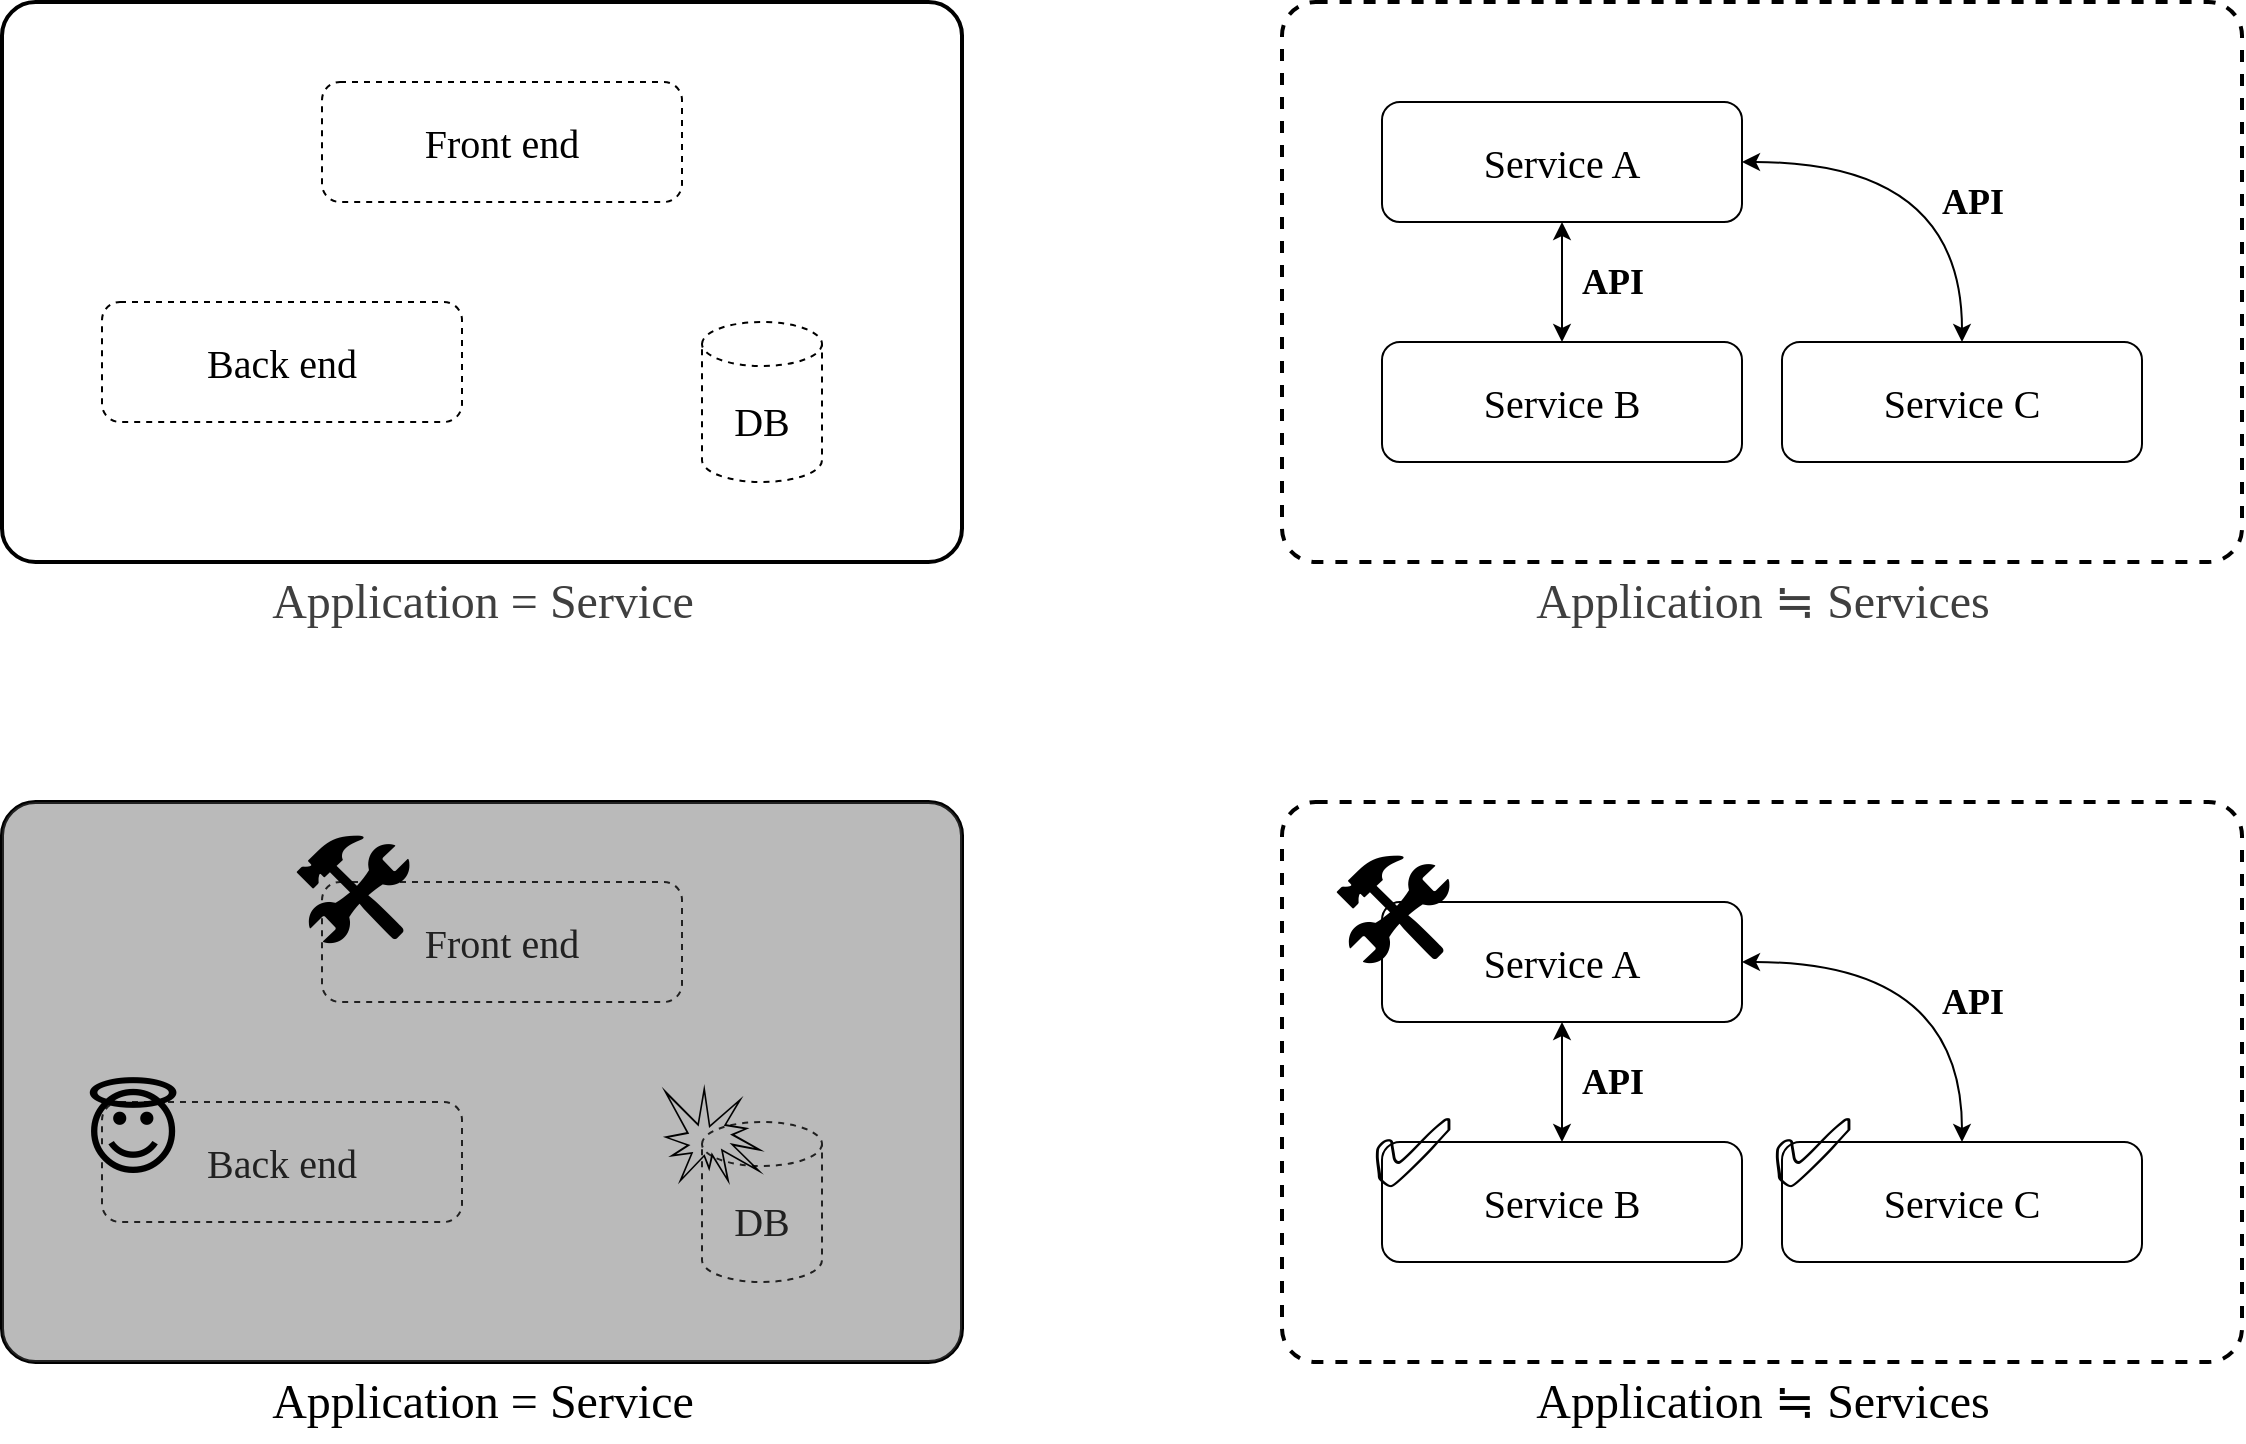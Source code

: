 <mxfile>
    <diagram name="ページ1" id="hKXQRzZGeD4a8s7fAWbX">
        <mxGraphModel dx="1006" dy="654" grid="1" gridSize="10" guides="1" tooltips="1" connect="1" arrows="1" fold="1" page="1" pageScale="1" pageWidth="2336" pageHeight="1654" math="0" shadow="0">
            <root>
                <mxCell id="0"/>
                <mxCell id="1" parent="0"/>
                <mxCell id="-Pul16ckeKqLMgaGqeRH-3" value="" style="rounded=1;whiteSpace=wrap;html=1;arcSize=6;fillColor=none;fontColor=#333333;strokeColor=#000000;dashed=1;strokeWidth=2;fontFamily=Zen Kaku Gothic New;fontSource=https%3A%2F%2Ffonts.googleapis.com%2Fcss%3Ffamily%3DZen%2BKaku%2BGothic%2BNew;" parent="1" vertex="1">
                    <mxGeometry x="880" y="80" width="480" height="280" as="geometry"/>
                </mxCell>
                <mxCell id="-Pul16ckeKqLMgaGqeRH-6" value="" style="edgeStyle=orthogonalEdgeStyle;rounded=0;orthogonalLoop=1;jettySize=auto;html=1;startArrow=classic;startFill=1;fontFamily=Zen Kaku Gothic New;fontSource=https%3A%2F%2Ffonts.googleapis.com%2Fcss%3Ffamily%3DZen%2BKaku%2BGothic%2BNew;" parent="1" source="-Pul16ckeKqLMgaGqeRH-1" target="-Pul16ckeKqLMgaGqeRH-2" edge="1">
                    <mxGeometry relative="1" as="geometry"/>
                </mxCell>
                <mxCell id="-Pul16ckeKqLMgaGqeRH-1" value="Service A" style="rounded=1;whiteSpace=wrap;html=1;fontFamily=Zen Kaku Gothic New;fontSource=https%3A%2F%2Ffonts.googleapis.com%2Fcss%3Ffamily%3DZen%2BKaku%2BGothic%2BNew;fontSize=20;" parent="1" vertex="1">
                    <mxGeometry x="930" y="130" width="180" height="60" as="geometry"/>
                </mxCell>
                <mxCell id="-Pul16ckeKqLMgaGqeRH-2" value="Service B" style="rounded=1;whiteSpace=wrap;html=1;fontFamily=Zen Kaku Gothic New;fontSource=https%3A%2F%2Ffonts.googleapis.com%2Fcss%3Ffamily%3DZen%2BKaku%2BGothic%2BNew;fontSize=20;" parent="1" vertex="1">
                    <mxGeometry x="930" y="250" width="180" height="60" as="geometry"/>
                </mxCell>
                <mxCell id="-Pul16ckeKqLMgaGqeRH-7" style="edgeStyle=orthogonalEdgeStyle;rounded=0;orthogonalLoop=1;jettySize=auto;html=1;entryX=1;entryY=0.5;entryDx=0;entryDy=0;startArrow=classic;startFill=1;jumpStyle=none;curved=1;fontFamily=Zen Kaku Gothic New;fontSource=https%3A%2F%2Ffonts.googleapis.com%2Fcss%3Ffamily%3DZen%2BKaku%2BGothic%2BNew;" parent="1" source="-Pul16ckeKqLMgaGqeRH-5" target="-Pul16ckeKqLMgaGqeRH-1" edge="1">
                    <mxGeometry relative="1" as="geometry">
                        <Array as="points">
                            <mxPoint x="1220" y="160"/>
                        </Array>
                    </mxGeometry>
                </mxCell>
                <mxCell id="-Pul16ckeKqLMgaGqeRH-5" value="Service C" style="rounded=1;whiteSpace=wrap;html=1;fontFamily=Zen Kaku Gothic New;fontSource=https%3A%2F%2Ffonts.googleapis.com%2Fcss%3Ffamily%3DZen%2BKaku%2BGothic%2BNew;fontSize=20;" parent="1" vertex="1">
                    <mxGeometry x="1130" y="250" width="180" height="60" as="geometry"/>
                </mxCell>
                <mxCell id="-Pul16ckeKqLMgaGqeRH-10" value="&lt;font style=&quot;font-size: 18px;&quot;&gt;API&lt;/font&gt;" style="text;html=1;align=center;verticalAlign=middle;resizable=0;points=[];autosize=1;strokeColor=none;fillColor=none;fontFamily=Zen Kaku Gothic New;fontSource=https%3A%2F%2Ffonts.googleapis.com%2Fcss%3Ffamily%3DZen%2BKaku%2BGothic%2BNew;fontStyle=1" parent="1" vertex="1">
                    <mxGeometry x="1200" y="160" width="50" height="40" as="geometry"/>
                </mxCell>
                <mxCell id="-Pul16ckeKqLMgaGqeRH-11" value="&lt;font style=&quot;font-size: 18px;&quot;&gt;API&lt;/font&gt;" style="text;html=1;align=center;verticalAlign=middle;resizable=0;points=[];autosize=1;strokeColor=none;fillColor=none;fontFamily=Zen Kaku Gothic New;fontSource=https%3A%2F%2Ffonts.googleapis.com%2Fcss%3Ffamily%3DZen%2BKaku%2BGothic%2BNew;fontStyle=1" parent="1" vertex="1">
                    <mxGeometry x="1020" y="200" width="50" height="40" as="geometry"/>
                </mxCell>
                <mxCell id="-Pul16ckeKqLMgaGqeRH-12" value="" style="rounded=1;whiteSpace=wrap;html=1;arcSize=6;strokeWidth=2;fontFamily=Zen Kaku Gothic New;fontSource=https%3A%2F%2Ffonts.googleapis.com%2Fcss%3Ffamily%3DZen%2BKaku%2BGothic%2BNew;" parent="1" vertex="1">
                    <mxGeometry x="240" y="80" width="480" height="280" as="geometry"/>
                </mxCell>
                <mxCell id="-Pul16ckeKqLMgaGqeRH-13" value="&lt;span style=&quot;color: rgb(63, 63, 63);&quot;&gt;Application ≒ Services&lt;/span&gt;" style="text;html=1;align=center;verticalAlign=middle;resizable=0;points=[];autosize=1;strokeColor=none;fillColor=none;fontSize=24;fontFamily=Zen Kaku Gothic New;fontSource=https%3A%2F%2Ffonts.googleapis.com%2Fcss%3Ffamily%3DZen%2BKaku%2BGothic%2BNew;" parent="1" vertex="1">
                    <mxGeometry x="990" y="360" width="260" height="40" as="geometry"/>
                </mxCell>
                <mxCell id="-Pul16ckeKqLMgaGqeRH-14" value="&lt;span style=&quot;color: rgb(63, 63, 63);&quot;&gt;Application = Service&lt;/span&gt;" style="text;html=1;align=center;verticalAlign=middle;resizable=0;points=[];autosize=1;strokeColor=none;fillColor=none;fontSize=24;fontFamily=Zen Kaku Gothic New;fontSource=https%3A%2F%2Ffonts.googleapis.com%2Fcss%3Ffamily%3DZen%2BKaku%2BGothic%2BNew;" parent="1" vertex="1">
                    <mxGeometry x="355" y="360" width="250" height="40" as="geometry"/>
                </mxCell>
                <mxCell id="-Pul16ckeKqLMgaGqeRH-15" value="Front end" style="rounded=1;whiteSpace=wrap;html=1;fontFamily=Zen Kaku Gothic New;fontSource=https%3A%2F%2Ffonts.googleapis.com%2Fcss%3Ffamily%3DZen%2BKaku%2BGothic%2BNew;fontSize=20;dashed=1;" parent="1" vertex="1">
                    <mxGeometry x="400" y="120" width="180" height="60" as="geometry"/>
                </mxCell>
                <mxCell id="-Pul16ckeKqLMgaGqeRH-16" value="Back end" style="rounded=1;whiteSpace=wrap;html=1;fontFamily=Zen Kaku Gothic New;fontSource=https%3A%2F%2Ffonts.googleapis.com%2Fcss%3Ffamily%3DZen%2BKaku%2BGothic%2BNew;fontSize=20;dashed=1;" parent="1" vertex="1">
                    <mxGeometry x="290" y="230" width="180" height="60" as="geometry"/>
                </mxCell>
                <mxCell id="-Pul16ckeKqLMgaGqeRH-18" value="&lt;font&gt;DB&lt;/font&gt;" style="shape=cylinder3;whiteSpace=wrap;html=1;boundedLbl=1;backgroundOutline=1;size=11;fontFamily=Zen Kaku Gothic New;fontSource=https%3A%2F%2Ffonts.googleapis.com%2Fcss%3Ffamily%3DZen%2BKaku%2BGothic%2BNew;fontSize=20;dashed=1;" parent="1" vertex="1">
                    <mxGeometry x="590" y="240" width="60" height="80" as="geometry"/>
                </mxCell>
                <mxCell id="-Pul16ckeKqLMgaGqeRH-20" value="" style="rounded=1;whiteSpace=wrap;html=1;arcSize=6;fillColor=none;fontColor=#333333;strokeColor=#000000;dashed=1;strokeWidth=2;fontFamily=Zen Kaku Gothic New;fontSource=https%3A%2F%2Ffonts.googleapis.com%2Fcss%3Ffamily%3DZen%2BKaku%2BGothic%2BNew;" parent="1" vertex="1">
                    <mxGeometry x="880" y="480" width="480" height="280" as="geometry"/>
                </mxCell>
                <mxCell id="-Pul16ckeKqLMgaGqeRH-21" value="" style="edgeStyle=orthogonalEdgeStyle;rounded=0;orthogonalLoop=1;jettySize=auto;html=1;startArrow=classic;startFill=1;fontFamily=Zen Kaku Gothic New;fontSource=https%3A%2F%2Ffonts.googleapis.com%2Fcss%3Ffamily%3DZen%2BKaku%2BGothic%2BNew;" parent="1" source="-Pul16ckeKqLMgaGqeRH-22" target="-Pul16ckeKqLMgaGqeRH-23" edge="1">
                    <mxGeometry relative="1" as="geometry"/>
                </mxCell>
                <mxCell id="-Pul16ckeKqLMgaGqeRH-22" value="Service A" style="rounded=1;whiteSpace=wrap;html=1;fontFamily=Zen Kaku Gothic New;fontSource=https%3A%2F%2Ffonts.googleapis.com%2Fcss%3Ffamily%3DZen%2BKaku%2BGothic%2BNew;fontSize=20;" parent="1" vertex="1">
                    <mxGeometry x="930" y="530" width="180" height="60" as="geometry"/>
                </mxCell>
                <mxCell id="-Pul16ckeKqLMgaGqeRH-23" value="Service B" style="rounded=1;whiteSpace=wrap;html=1;fontFamily=Zen Kaku Gothic New;fontSource=https%3A%2F%2Ffonts.googleapis.com%2Fcss%3Ffamily%3DZen%2BKaku%2BGothic%2BNew;fontSize=20;" parent="1" vertex="1">
                    <mxGeometry x="930" y="650" width="180" height="60" as="geometry"/>
                </mxCell>
                <mxCell id="-Pul16ckeKqLMgaGqeRH-24" style="edgeStyle=orthogonalEdgeStyle;rounded=0;orthogonalLoop=1;jettySize=auto;html=1;entryX=1;entryY=0.5;entryDx=0;entryDy=0;startArrow=classic;startFill=1;jumpStyle=none;curved=1;fontFamily=Zen Kaku Gothic New;fontSource=https%3A%2F%2Ffonts.googleapis.com%2Fcss%3Ffamily%3DZen%2BKaku%2BGothic%2BNew;" parent="1" source="-Pul16ckeKqLMgaGqeRH-25" target="-Pul16ckeKqLMgaGqeRH-22" edge="1">
                    <mxGeometry relative="1" as="geometry">
                        <Array as="points">
                            <mxPoint x="1220" y="560"/>
                        </Array>
                    </mxGeometry>
                </mxCell>
                <mxCell id="-Pul16ckeKqLMgaGqeRH-25" value="Service C" style="rounded=1;whiteSpace=wrap;html=1;fontFamily=Zen Kaku Gothic New;fontSource=https%3A%2F%2Ffonts.googleapis.com%2Fcss%3Ffamily%3DZen%2BKaku%2BGothic%2BNew;fontSize=20;" parent="1" vertex="1">
                    <mxGeometry x="1130" y="650" width="180" height="60" as="geometry"/>
                </mxCell>
                <mxCell id="-Pul16ckeKqLMgaGqeRH-26" value="&lt;font style=&quot;font-size: 18px;&quot;&gt;API&lt;/font&gt;" style="text;html=1;align=center;verticalAlign=middle;resizable=0;points=[];autosize=1;strokeColor=none;fillColor=none;fontFamily=Zen Kaku Gothic New;fontSource=https%3A%2F%2Ffonts.googleapis.com%2Fcss%3Ffamily%3DZen%2BKaku%2BGothic%2BNew;fontStyle=1" parent="1" vertex="1">
                    <mxGeometry x="1200" y="560" width="50" height="40" as="geometry"/>
                </mxCell>
                <mxCell id="-Pul16ckeKqLMgaGqeRH-27" value="&lt;font style=&quot;font-size: 18px;&quot;&gt;API&lt;/font&gt;" style="text;html=1;align=center;verticalAlign=middle;resizable=0;points=[];autosize=1;strokeColor=none;fillColor=none;fontFamily=Zen Kaku Gothic New;fontSource=https%3A%2F%2Ffonts.googleapis.com%2Fcss%3Ffamily%3DZen%2BKaku%2BGothic%2BNew;fontStyle=1" parent="1" vertex="1">
                    <mxGeometry x="1020" y="600" width="50" height="40" as="geometry"/>
                </mxCell>
                <mxCell id="-Pul16ckeKqLMgaGqeRH-28" value="" style="rounded=1;whiteSpace=wrap;html=1;arcSize=6;strokeWidth=2;fontFamily=Zen Kaku Gothic New;fontSource=https%3A%2F%2Ffonts.googleapis.com%2Fcss%3Ffamily%3DZen%2BKaku%2BGothic%2BNew;" parent="1" vertex="1">
                    <mxGeometry x="240" y="480" width="480" height="280" as="geometry"/>
                </mxCell>
                <mxCell id="-Pul16ckeKqLMgaGqeRH-29" value="&lt;font data-font-src=&quot;https://fonts.googleapis.com/css?family=Zen+Kaku+Gothic+New&quot;&gt;Application ≒ Services&lt;/font&gt;" style="text;html=1;align=center;verticalAlign=middle;resizable=0;points=[];autosize=1;strokeColor=none;fillColor=none;fontSize=24;fontFamily=Zen Kaku Gothic New;fontSource=https%3A%2F%2Ffonts.googleapis.com%2Fcss%3Ffamily%3DZen%2BKaku%2BGothic%2BNew;" parent="1" vertex="1">
                    <mxGeometry x="990" y="760" width="260" height="40" as="geometry"/>
                </mxCell>
                <mxCell id="-Pul16ckeKqLMgaGqeRH-30" value="&lt;font data-font-src=&quot;https://fonts.googleapis.com/css?family=Zen+Kaku+Gothic+New&quot;&gt;Application = Service&lt;/font&gt;" style="text;html=1;align=center;verticalAlign=middle;resizable=0;points=[];autosize=1;strokeColor=none;fillColor=none;fontSize=24;fontFamily=Zen Kaku Gothic New;fontSource=https%3A%2F%2Ffonts.googleapis.com%2Fcss%3Ffamily%3DZen%2BKaku%2BGothic%2BNew;" parent="1" vertex="1">
                    <mxGeometry x="355" y="760" width="250" height="40" as="geometry"/>
                </mxCell>
                <mxCell id="-Pul16ckeKqLMgaGqeRH-31" value="Front end" style="rounded=1;whiteSpace=wrap;html=1;fontFamily=Zen Kaku Gothic New;fontSource=https%3A%2F%2Ffonts.googleapis.com%2Fcss%3Ffamily%3DZen%2BKaku%2BGothic%2BNew;fontSize=20;dashed=1;" parent="1" vertex="1">
                    <mxGeometry x="400" y="520" width="180" height="60" as="geometry"/>
                </mxCell>
                <mxCell id="-Pul16ckeKqLMgaGqeRH-32" value="Back end" style="rounded=1;whiteSpace=wrap;html=1;fontFamily=Zen Kaku Gothic New;fontSource=https%3A%2F%2Ffonts.googleapis.com%2Fcss%3Ffamily%3DZen%2BKaku%2BGothic%2BNew;fontSize=20;dashed=1;" parent="1" vertex="1">
                    <mxGeometry x="290" y="630" width="180" height="60" as="geometry"/>
                </mxCell>
                <mxCell id="-Pul16ckeKqLMgaGqeRH-33" value="&lt;font&gt;DB&lt;/font&gt;" style="shape=cylinder3;whiteSpace=wrap;html=1;boundedLbl=1;backgroundOutline=1;size=11;fontFamily=Zen Kaku Gothic New;fontSource=https%3A%2F%2Ffonts.googleapis.com%2Fcss%3Ffamily%3DZen%2BKaku%2BGothic%2BNew;fontSize=20;dashed=1;" parent="1" vertex="1">
                    <mxGeometry x="590" y="640" width="60" height="80" as="geometry"/>
                </mxCell>
                <mxCell id="11" value="" style="rounded=1;whiteSpace=wrap;html=1;arcSize=6;strokeWidth=2;fontFamily=Zen Kaku Gothic New;fontSource=https%3A%2F%2Ffonts.googleapis.com%2Fcss%3Ffamily%3DZen%2BKaku%2BGothic%2BNew;strokeColor=none;opacity=40;fillColor=light-dark(#545454, #ededed);" vertex="1" parent="1">
                    <mxGeometry x="240" y="480" width="480" height="280" as="geometry"/>
                </mxCell>
                <mxCell id="12" value="&lt;font style=&quot;font-size: 64px;&quot;&gt;🛠️&lt;/font&gt;" style="text;html=1;align=center;verticalAlign=middle;resizable=0;points=[];autosize=1;strokeColor=none;fillColor=none;" vertex="1" parent="1">
                    <mxGeometry x="890" y="490" width="90" height="90" as="geometry"/>
                </mxCell>
                <mxCell id="13" value="&lt;font&gt;✅&lt;/font&gt;" style="text;html=1;align=center;verticalAlign=middle;resizable=0;points=[];autosize=1;strokeColor=none;fillColor=none;fontSize=48;" vertex="1" parent="1">
                    <mxGeometry x="910" y="620" width="70" height="70" as="geometry"/>
                </mxCell>
                <mxCell id="14" value="&lt;font&gt;✅&lt;/font&gt;" style="text;html=1;align=center;verticalAlign=middle;resizable=0;points=[];autosize=1;strokeColor=none;fillColor=none;fontSize=48;" vertex="1" parent="1">
                    <mxGeometry x="1110" y="620" width="70" height="70" as="geometry"/>
                </mxCell>
                <mxCell id="17" value="&lt;font&gt;😇&lt;/font&gt;" style="text;html=1;align=center;verticalAlign=middle;resizable=0;points=[];autosize=1;strokeColor=none;fillColor=none;fontSize=48;" vertex="1" parent="1">
                    <mxGeometry x="270" y="610" width="70" height="70" as="geometry"/>
                </mxCell>
                <mxCell id="2" value="&lt;font style=&quot;font-size: 64px;&quot;&gt;🛠️&lt;/font&gt;" style="text;html=1;align=center;verticalAlign=middle;resizable=0;points=[];autosize=1;strokeColor=none;fillColor=none;" vertex="1" parent="1">
                    <mxGeometry x="370" y="480" width="90" height="90" as="geometry"/>
                </mxCell>
                <mxCell id="3" value="&lt;font style=&quot;font-size: 64px;&quot;&gt;💥&lt;/font&gt;" style="text;html=1;align=center;verticalAlign=middle;resizable=0;points=[];autosize=1;strokeColor=none;fillColor=none;" vertex="1" parent="1">
                    <mxGeometry x="550" y="600" width="90" height="90" as="geometry"/>
                </mxCell>
            </root>
        </mxGraphModel>
    </diagram>
</mxfile>